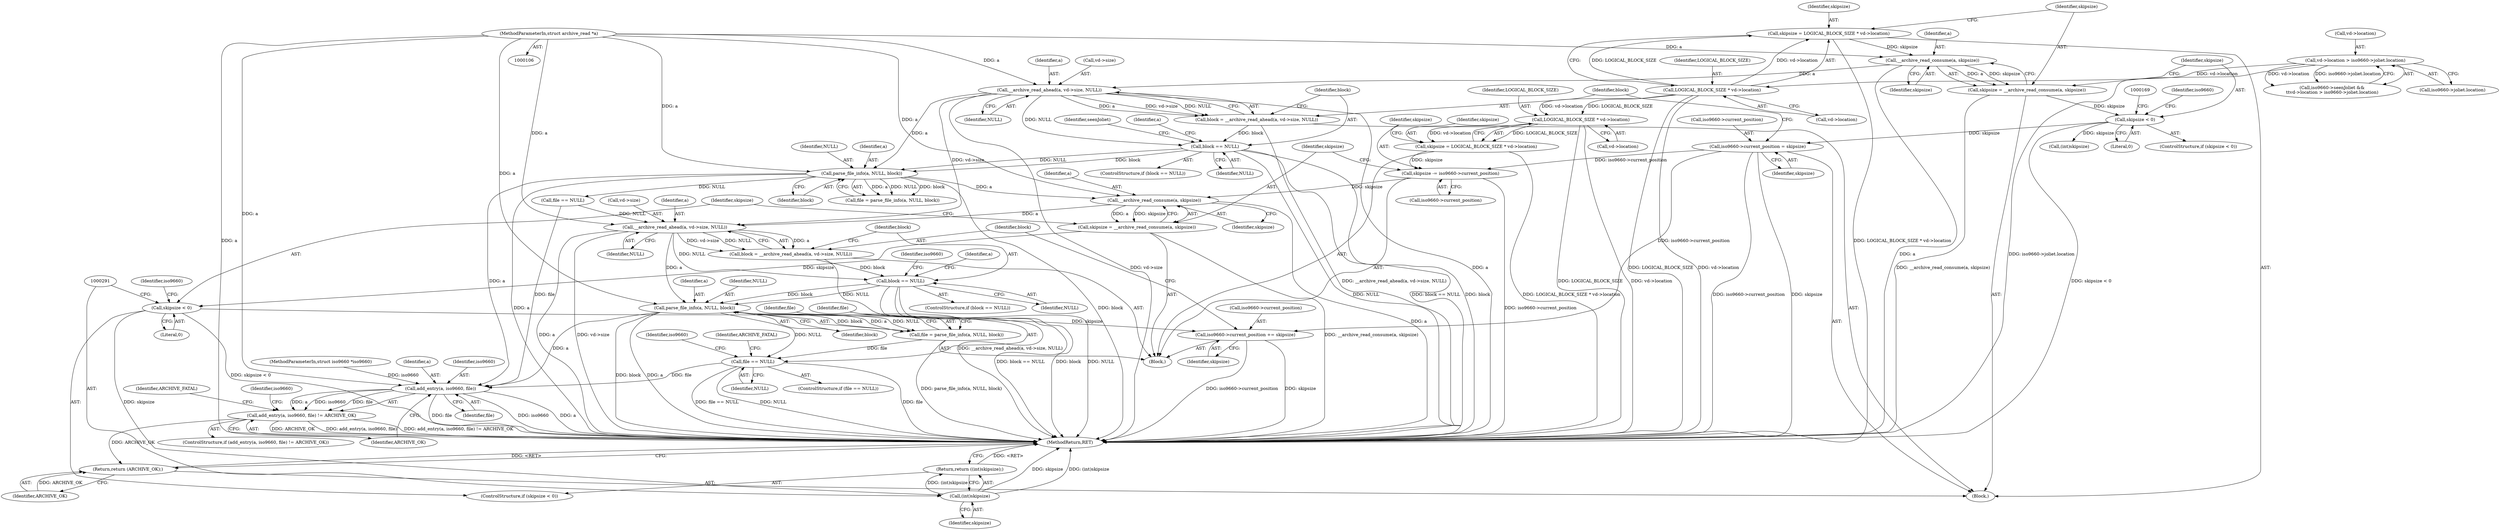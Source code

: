 digraph "1_libarchive_3ad08e01b4d253c66ae56414886089684155af22@API" {
"1000282" [label="(Call,__archive_read_consume(a, skipsize))"];
"1000210" [label="(Call,parse_file_info(a, NULL, block))"];
"1000178" [label="(Call,__archive_read_ahead(a, vd->size, NULL))"];
"1000160" [label="(Call,__archive_read_consume(a, skipsize))"];
"1000107" [label="(MethodParameterIn,struct archive_read *a)"];
"1000151" [label="(Call,skipsize = LOGICAL_BLOCK_SIZE * vd->location)"];
"1000153" [label="(Call,LOGICAL_BLOCK_SIZE * vd->location)"];
"1000136" [label="(Call,vd->location > iso9660->joliet.location)"];
"1000185" [label="(Call,block == NULL)"];
"1000176" [label="(Call,block = __archive_read_ahead(a, vd->size, NULL))"];
"1000275" [label="(Call,skipsize -= iso9660->current_position)"];
"1000171" [label="(Call,iso9660->current_position = skipsize)"];
"1000164" [label="(Call,skipsize < 0)"];
"1000158" [label="(Call,skipsize = __archive_read_consume(a, skipsize))"];
"1000268" [label="(Call,skipsize = LOGICAL_BLOCK_SIZE * vd->location)"];
"1000270" [label="(Call,LOGICAL_BLOCK_SIZE * vd->location)"];
"1000280" [label="(Call,skipsize = __archive_read_consume(a, skipsize))"];
"1000286" [label="(Call,skipsize < 0)"];
"1000290" [label="(Call,(int)skipsize)"];
"1000289" [label="(Return,return ((int)skipsize);)"];
"1000293" [label="(Call,iso9660->current_position += skipsize)"];
"1000300" [label="(Call,__archive_read_ahead(a, vd->size, NULL))"];
"1000298" [label="(Call,block = __archive_read_ahead(a, vd->size, NULL))"];
"1000307" [label="(Call,block == NULL)"];
"1000327" [label="(Call,parse_file_info(a, NULL, block))"];
"1000325" [label="(Call,file = parse_file_info(a, NULL, block))"];
"1000332" [label="(Call,file == NULL)"];
"1000344" [label="(Call,add_entry(a, iso9660, file))"];
"1000343" [label="(Call,add_entry(a, iso9660, file) != ARCHIVE_OK)"];
"1000370" [label="(Return,return (ARCHIVE_OK);)"];
"1000140" [label="(Call,iso9660->joliet.location)"];
"1000172" [label="(Call,iso9660->current_position)"];
"1000136" [label="(Call,vd->location > iso9660->joliet.location)"];
"1000192" [label="(Identifier,a)"];
"1000213" [label="(Identifier,block)"];
"1000171" [label="(Call,iso9660->current_position = skipsize)"];
"1000298" [label="(Call,block = __archive_read_ahead(a, vd->size, NULL))"];
"1000290" [label="(Call,(int)skipsize)"];
"1000212" [label="(Identifier,NULL)"];
"1000151" [label="(Call,skipsize = LOGICAL_BLOCK_SIZE * vd->location)"];
"1000348" [label="(Identifier,ARCHIVE_OK)"];
"1000269" [label="(Identifier,skipsize)"];
"1000326" [label="(Identifier,file)"];
"1000307" [label="(Call,block == NULL)"];
"1000164" [label="(Call,skipsize < 0)"];
"1000163" [label="(ControlStructure,if (skipsize < 0))"];
"1000186" [label="(Identifier,block)"];
"1000350" [label="(Identifier,ARCHIVE_FATAL)"];
"1000300" [label="(Call,__archive_read_ahead(a, vd->size, NULL))"];
"1000162" [label="(Identifier,skipsize)"];
"1000370" [label="(Return,return (ARCHIVE_OK);)"];
"1000208" [label="(Call,file = parse_file_info(a, NULL, block))"];
"1000295" [label="(Identifier,iso9660)"];
"1000261" [label="(Block,)"];
"1000282" [label="(Call,__archive_read_consume(a, skipsize))"];
"1000344" [label="(Call,add_entry(a, iso9660, file))"];
"1000330" [label="(Identifier,block)"];
"1000276" [label="(Identifier,skipsize)"];
"1000285" [label="(ControlStructure,if (skipsize < 0))"];
"1000271" [label="(Identifier,LOGICAL_BLOCK_SIZE)"];
"1000371" [label="(Identifier,ARCHIVE_OK)"];
"1000215" [label="(Call,file == NULL)"];
"1000325" [label="(Call,file = parse_file_info(a, NULL, block))"];
"1000322" [label="(Identifier,iso9660)"];
"1000153" [label="(Call,LOGICAL_BLOCK_SIZE * vd->location)"];
"1000331" [label="(ControlStructure,if (file == NULL))"];
"1000286" [label="(Call,skipsize < 0)"];
"1000160" [label="(Call,__archive_read_consume(a, skipsize))"];
"1000185" [label="(Call,block == NULL)"];
"1000280" [label="(Call,skipsize = __archive_read_consume(a, skipsize))"];
"1000158" [label="(Call,skipsize = __archive_read_consume(a, skipsize))"];
"1000293" [label="(Call,iso9660->current_position += skipsize)"];
"1000166" [label="(Literal,0)"];
"1000108" [label="(MethodParameterIn,struct iso9660 *iso9660)"];
"1000137" [label="(Call,vd->location)"];
"1000161" [label="(Identifier,a)"];
"1000333" [label="(Identifier,file)"];
"1000177" [label="(Identifier,block)"];
"1000270" [label="(Call,LOGICAL_BLOCK_SIZE * vd->location)"];
"1000306" [label="(ControlStructure,if (block == NULL))"];
"1000353" [label="(Identifier,iso9660)"];
"1000109" [label="(Block,)"];
"1000159" [label="(Identifier,skipsize)"];
"1000187" [label="(Identifier,NULL)"];
"1000283" [label="(Identifier,a)"];
"1000183" [label="(Identifier,NULL)"];
"1000152" [label="(Identifier,skipsize)"];
"1000210" [label="(Call,parse_file_info(a, NULL, block))"];
"1000328" [label="(Identifier,a)"];
"1000132" [label="(Call,iso9660->seenJoliet &&\n\t\tvd->location > iso9660->joliet.location)"];
"1000289" [label="(Return,return ((int)skipsize);)"];
"1000294" [label="(Call,iso9660->current_position)"];
"1000175" [label="(Identifier,skipsize)"];
"1000297" [label="(Identifier,skipsize)"];
"1000199" [label="(Identifier,seenJoliet)"];
"1000292" [label="(Identifier,skipsize)"];
"1000107" [label="(MethodParameterIn,struct archive_read *a)"];
"1000178" [label="(Call,__archive_read_ahead(a, vd->size, NULL))"];
"1000287" [label="(Identifier,skipsize)"];
"1000334" [label="(Identifier,NULL)"];
"1000345" [label="(Identifier,a)"];
"1000343" [label="(Call,add_entry(a, iso9660, file) != ARCHIVE_OK)"];
"1000184" [label="(ControlStructure,if (block == NULL))"];
"1000284" [label="(Identifier,skipsize)"];
"1000339" [label="(Identifier,iso9660)"];
"1000154" [label="(Identifier,LOGICAL_BLOCK_SIZE)"];
"1000155" [label="(Call,vd->location)"];
"1000342" [label="(ControlStructure,if (add_entry(a, iso9660, file) != ARCHIVE_OK))"];
"1000179" [label="(Identifier,a)"];
"1000302" [label="(Call,vd->size)"];
"1000288" [label="(Literal,0)"];
"1000305" [label="(Identifier,NULL)"];
"1000168" [label="(Call,(int)skipsize)"];
"1000268" [label="(Call,skipsize = LOGICAL_BLOCK_SIZE * vd->location)"];
"1000275" [label="(Call,skipsize -= iso9660->current_position)"];
"1000176" [label="(Call,block = __archive_read_ahead(a, vd->size, NULL))"];
"1000346" [label="(Identifier,iso9660)"];
"1000347" [label="(Identifier,file)"];
"1000372" [label="(MethodReturn,RET)"];
"1000272" [label="(Call,vd->location)"];
"1000299" [label="(Identifier,block)"];
"1000173" [label="(Identifier,iso9660)"];
"1000329" [label="(Identifier,NULL)"];
"1000165" [label="(Identifier,skipsize)"];
"1000277" [label="(Call,iso9660->current_position)"];
"1000336" [label="(Identifier,ARCHIVE_FATAL)"];
"1000281" [label="(Identifier,skipsize)"];
"1000309" [label="(Identifier,NULL)"];
"1000301" [label="(Identifier,a)"];
"1000314" [label="(Identifier,a)"];
"1000180" [label="(Call,vd->size)"];
"1000211" [label="(Identifier,a)"];
"1000332" [label="(Call,file == NULL)"];
"1000308" [label="(Identifier,block)"];
"1000327" [label="(Call,parse_file_info(a, NULL, block))"];
"1000282" -> "1000280"  [label="AST: "];
"1000282" -> "1000284"  [label="CFG: "];
"1000283" -> "1000282"  [label="AST: "];
"1000284" -> "1000282"  [label="AST: "];
"1000280" -> "1000282"  [label="CFG: "];
"1000282" -> "1000372"  [label="DDG: a"];
"1000282" -> "1000280"  [label="DDG: a"];
"1000282" -> "1000280"  [label="DDG: skipsize"];
"1000210" -> "1000282"  [label="DDG: a"];
"1000107" -> "1000282"  [label="DDG: a"];
"1000275" -> "1000282"  [label="DDG: skipsize"];
"1000282" -> "1000300"  [label="DDG: a"];
"1000210" -> "1000208"  [label="AST: "];
"1000210" -> "1000213"  [label="CFG: "];
"1000211" -> "1000210"  [label="AST: "];
"1000212" -> "1000210"  [label="AST: "];
"1000213" -> "1000210"  [label="AST: "];
"1000208" -> "1000210"  [label="CFG: "];
"1000210" -> "1000372"  [label="DDG: block"];
"1000210" -> "1000372"  [label="DDG: a"];
"1000210" -> "1000208"  [label="DDG: a"];
"1000210" -> "1000208"  [label="DDG: NULL"];
"1000210" -> "1000208"  [label="DDG: block"];
"1000178" -> "1000210"  [label="DDG: a"];
"1000107" -> "1000210"  [label="DDG: a"];
"1000185" -> "1000210"  [label="DDG: NULL"];
"1000185" -> "1000210"  [label="DDG: block"];
"1000210" -> "1000215"  [label="DDG: NULL"];
"1000210" -> "1000344"  [label="DDG: a"];
"1000178" -> "1000176"  [label="AST: "];
"1000178" -> "1000183"  [label="CFG: "];
"1000179" -> "1000178"  [label="AST: "];
"1000180" -> "1000178"  [label="AST: "];
"1000183" -> "1000178"  [label="AST: "];
"1000176" -> "1000178"  [label="CFG: "];
"1000178" -> "1000372"  [label="DDG: a"];
"1000178" -> "1000372"  [label="DDG: vd->size"];
"1000178" -> "1000176"  [label="DDG: a"];
"1000178" -> "1000176"  [label="DDG: vd->size"];
"1000178" -> "1000176"  [label="DDG: NULL"];
"1000160" -> "1000178"  [label="DDG: a"];
"1000107" -> "1000178"  [label="DDG: a"];
"1000178" -> "1000185"  [label="DDG: NULL"];
"1000178" -> "1000300"  [label="DDG: vd->size"];
"1000160" -> "1000158"  [label="AST: "];
"1000160" -> "1000162"  [label="CFG: "];
"1000161" -> "1000160"  [label="AST: "];
"1000162" -> "1000160"  [label="AST: "];
"1000158" -> "1000160"  [label="CFG: "];
"1000160" -> "1000372"  [label="DDG: a"];
"1000160" -> "1000158"  [label="DDG: a"];
"1000160" -> "1000158"  [label="DDG: skipsize"];
"1000107" -> "1000160"  [label="DDG: a"];
"1000151" -> "1000160"  [label="DDG: skipsize"];
"1000107" -> "1000106"  [label="AST: "];
"1000107" -> "1000372"  [label="DDG: a"];
"1000107" -> "1000300"  [label="DDG: a"];
"1000107" -> "1000327"  [label="DDG: a"];
"1000107" -> "1000344"  [label="DDG: a"];
"1000151" -> "1000109"  [label="AST: "];
"1000151" -> "1000153"  [label="CFG: "];
"1000152" -> "1000151"  [label="AST: "];
"1000153" -> "1000151"  [label="AST: "];
"1000159" -> "1000151"  [label="CFG: "];
"1000151" -> "1000372"  [label="DDG: LOGICAL_BLOCK_SIZE * vd->location"];
"1000153" -> "1000151"  [label="DDG: LOGICAL_BLOCK_SIZE"];
"1000153" -> "1000151"  [label="DDG: vd->location"];
"1000153" -> "1000155"  [label="CFG: "];
"1000154" -> "1000153"  [label="AST: "];
"1000155" -> "1000153"  [label="AST: "];
"1000153" -> "1000372"  [label="DDG: vd->location"];
"1000153" -> "1000372"  [label="DDG: LOGICAL_BLOCK_SIZE"];
"1000136" -> "1000153"  [label="DDG: vd->location"];
"1000153" -> "1000270"  [label="DDG: LOGICAL_BLOCK_SIZE"];
"1000153" -> "1000270"  [label="DDG: vd->location"];
"1000136" -> "1000132"  [label="AST: "];
"1000136" -> "1000140"  [label="CFG: "];
"1000137" -> "1000136"  [label="AST: "];
"1000140" -> "1000136"  [label="AST: "];
"1000132" -> "1000136"  [label="CFG: "];
"1000136" -> "1000372"  [label="DDG: iso9660->joliet.location"];
"1000136" -> "1000132"  [label="DDG: vd->location"];
"1000136" -> "1000132"  [label="DDG: iso9660->joliet.location"];
"1000185" -> "1000184"  [label="AST: "];
"1000185" -> "1000187"  [label="CFG: "];
"1000186" -> "1000185"  [label="AST: "];
"1000187" -> "1000185"  [label="AST: "];
"1000192" -> "1000185"  [label="CFG: "];
"1000199" -> "1000185"  [label="CFG: "];
"1000185" -> "1000372"  [label="DDG: block == NULL"];
"1000185" -> "1000372"  [label="DDG: block"];
"1000185" -> "1000372"  [label="DDG: NULL"];
"1000176" -> "1000185"  [label="DDG: block"];
"1000176" -> "1000109"  [label="AST: "];
"1000177" -> "1000176"  [label="AST: "];
"1000186" -> "1000176"  [label="CFG: "];
"1000176" -> "1000372"  [label="DDG: __archive_read_ahead(a, vd->size, NULL)"];
"1000275" -> "1000261"  [label="AST: "];
"1000275" -> "1000277"  [label="CFG: "];
"1000276" -> "1000275"  [label="AST: "];
"1000277" -> "1000275"  [label="AST: "];
"1000281" -> "1000275"  [label="CFG: "];
"1000275" -> "1000372"  [label="DDG: iso9660->current_position"];
"1000171" -> "1000275"  [label="DDG: iso9660->current_position"];
"1000268" -> "1000275"  [label="DDG: skipsize"];
"1000171" -> "1000109"  [label="AST: "];
"1000171" -> "1000175"  [label="CFG: "];
"1000172" -> "1000171"  [label="AST: "];
"1000175" -> "1000171"  [label="AST: "];
"1000177" -> "1000171"  [label="CFG: "];
"1000171" -> "1000372"  [label="DDG: iso9660->current_position"];
"1000171" -> "1000372"  [label="DDG: skipsize"];
"1000164" -> "1000171"  [label="DDG: skipsize"];
"1000171" -> "1000293"  [label="DDG: iso9660->current_position"];
"1000164" -> "1000163"  [label="AST: "];
"1000164" -> "1000166"  [label="CFG: "];
"1000165" -> "1000164"  [label="AST: "];
"1000166" -> "1000164"  [label="AST: "];
"1000169" -> "1000164"  [label="CFG: "];
"1000173" -> "1000164"  [label="CFG: "];
"1000164" -> "1000372"  [label="DDG: skipsize < 0"];
"1000158" -> "1000164"  [label="DDG: skipsize"];
"1000164" -> "1000168"  [label="DDG: skipsize"];
"1000158" -> "1000109"  [label="AST: "];
"1000159" -> "1000158"  [label="AST: "];
"1000165" -> "1000158"  [label="CFG: "];
"1000158" -> "1000372"  [label="DDG: __archive_read_consume(a, skipsize)"];
"1000268" -> "1000261"  [label="AST: "];
"1000268" -> "1000270"  [label="CFG: "];
"1000269" -> "1000268"  [label="AST: "];
"1000270" -> "1000268"  [label="AST: "];
"1000276" -> "1000268"  [label="CFG: "];
"1000268" -> "1000372"  [label="DDG: LOGICAL_BLOCK_SIZE * vd->location"];
"1000270" -> "1000268"  [label="DDG: LOGICAL_BLOCK_SIZE"];
"1000270" -> "1000268"  [label="DDG: vd->location"];
"1000270" -> "1000272"  [label="CFG: "];
"1000271" -> "1000270"  [label="AST: "];
"1000272" -> "1000270"  [label="AST: "];
"1000270" -> "1000372"  [label="DDG: vd->location"];
"1000270" -> "1000372"  [label="DDG: LOGICAL_BLOCK_SIZE"];
"1000280" -> "1000261"  [label="AST: "];
"1000281" -> "1000280"  [label="AST: "];
"1000287" -> "1000280"  [label="CFG: "];
"1000280" -> "1000372"  [label="DDG: __archive_read_consume(a, skipsize)"];
"1000280" -> "1000286"  [label="DDG: skipsize"];
"1000286" -> "1000285"  [label="AST: "];
"1000286" -> "1000288"  [label="CFG: "];
"1000287" -> "1000286"  [label="AST: "];
"1000288" -> "1000286"  [label="AST: "];
"1000291" -> "1000286"  [label="CFG: "];
"1000295" -> "1000286"  [label="CFG: "];
"1000286" -> "1000372"  [label="DDG: skipsize < 0"];
"1000286" -> "1000290"  [label="DDG: skipsize"];
"1000286" -> "1000293"  [label="DDG: skipsize"];
"1000290" -> "1000289"  [label="AST: "];
"1000290" -> "1000292"  [label="CFG: "];
"1000291" -> "1000290"  [label="AST: "];
"1000292" -> "1000290"  [label="AST: "];
"1000289" -> "1000290"  [label="CFG: "];
"1000290" -> "1000372"  [label="DDG: skipsize"];
"1000290" -> "1000372"  [label="DDG: (int)skipsize"];
"1000290" -> "1000289"  [label="DDG: (int)skipsize"];
"1000289" -> "1000285"  [label="AST: "];
"1000372" -> "1000289"  [label="CFG: "];
"1000289" -> "1000372"  [label="DDG: <RET>"];
"1000293" -> "1000261"  [label="AST: "];
"1000293" -> "1000297"  [label="CFG: "];
"1000294" -> "1000293"  [label="AST: "];
"1000297" -> "1000293"  [label="AST: "];
"1000299" -> "1000293"  [label="CFG: "];
"1000293" -> "1000372"  [label="DDG: iso9660->current_position"];
"1000293" -> "1000372"  [label="DDG: skipsize"];
"1000300" -> "1000298"  [label="AST: "];
"1000300" -> "1000305"  [label="CFG: "];
"1000301" -> "1000300"  [label="AST: "];
"1000302" -> "1000300"  [label="AST: "];
"1000305" -> "1000300"  [label="AST: "];
"1000298" -> "1000300"  [label="CFG: "];
"1000300" -> "1000372"  [label="DDG: a"];
"1000300" -> "1000372"  [label="DDG: vd->size"];
"1000300" -> "1000298"  [label="DDG: a"];
"1000300" -> "1000298"  [label="DDG: vd->size"];
"1000300" -> "1000298"  [label="DDG: NULL"];
"1000215" -> "1000300"  [label="DDG: NULL"];
"1000300" -> "1000307"  [label="DDG: NULL"];
"1000300" -> "1000327"  [label="DDG: a"];
"1000298" -> "1000261"  [label="AST: "];
"1000299" -> "1000298"  [label="AST: "];
"1000308" -> "1000298"  [label="CFG: "];
"1000298" -> "1000372"  [label="DDG: __archive_read_ahead(a, vd->size, NULL)"];
"1000298" -> "1000307"  [label="DDG: block"];
"1000307" -> "1000306"  [label="AST: "];
"1000307" -> "1000309"  [label="CFG: "];
"1000308" -> "1000307"  [label="AST: "];
"1000309" -> "1000307"  [label="AST: "];
"1000314" -> "1000307"  [label="CFG: "];
"1000322" -> "1000307"  [label="CFG: "];
"1000307" -> "1000372"  [label="DDG: NULL"];
"1000307" -> "1000372"  [label="DDG: block == NULL"];
"1000307" -> "1000372"  [label="DDG: block"];
"1000307" -> "1000327"  [label="DDG: NULL"];
"1000307" -> "1000327"  [label="DDG: block"];
"1000327" -> "1000325"  [label="AST: "];
"1000327" -> "1000330"  [label="CFG: "];
"1000328" -> "1000327"  [label="AST: "];
"1000329" -> "1000327"  [label="AST: "];
"1000330" -> "1000327"  [label="AST: "];
"1000325" -> "1000327"  [label="CFG: "];
"1000327" -> "1000372"  [label="DDG: a"];
"1000327" -> "1000372"  [label="DDG: block"];
"1000327" -> "1000325"  [label="DDG: a"];
"1000327" -> "1000325"  [label="DDG: NULL"];
"1000327" -> "1000325"  [label="DDG: block"];
"1000327" -> "1000332"  [label="DDG: NULL"];
"1000327" -> "1000344"  [label="DDG: a"];
"1000325" -> "1000261"  [label="AST: "];
"1000326" -> "1000325"  [label="AST: "];
"1000333" -> "1000325"  [label="CFG: "];
"1000325" -> "1000372"  [label="DDG: parse_file_info(a, NULL, block)"];
"1000325" -> "1000332"  [label="DDG: file"];
"1000332" -> "1000331"  [label="AST: "];
"1000332" -> "1000334"  [label="CFG: "];
"1000333" -> "1000332"  [label="AST: "];
"1000334" -> "1000332"  [label="AST: "];
"1000336" -> "1000332"  [label="CFG: "];
"1000339" -> "1000332"  [label="CFG: "];
"1000332" -> "1000372"  [label="DDG: NULL"];
"1000332" -> "1000372"  [label="DDG: file"];
"1000332" -> "1000372"  [label="DDG: file == NULL"];
"1000332" -> "1000344"  [label="DDG: file"];
"1000344" -> "1000343"  [label="AST: "];
"1000344" -> "1000347"  [label="CFG: "];
"1000345" -> "1000344"  [label="AST: "];
"1000346" -> "1000344"  [label="AST: "];
"1000347" -> "1000344"  [label="AST: "];
"1000348" -> "1000344"  [label="CFG: "];
"1000344" -> "1000372"  [label="DDG: file"];
"1000344" -> "1000372"  [label="DDG: iso9660"];
"1000344" -> "1000372"  [label="DDG: a"];
"1000344" -> "1000343"  [label="DDG: a"];
"1000344" -> "1000343"  [label="DDG: iso9660"];
"1000344" -> "1000343"  [label="DDG: file"];
"1000108" -> "1000344"  [label="DDG: iso9660"];
"1000215" -> "1000344"  [label="DDG: file"];
"1000343" -> "1000342"  [label="AST: "];
"1000343" -> "1000348"  [label="CFG: "];
"1000348" -> "1000343"  [label="AST: "];
"1000350" -> "1000343"  [label="CFG: "];
"1000353" -> "1000343"  [label="CFG: "];
"1000343" -> "1000372"  [label="DDG: add_entry(a, iso9660, file)"];
"1000343" -> "1000372"  [label="DDG: add_entry(a, iso9660, file) != ARCHIVE_OK"];
"1000343" -> "1000372"  [label="DDG: ARCHIVE_OK"];
"1000343" -> "1000370"  [label="DDG: ARCHIVE_OK"];
"1000370" -> "1000109"  [label="AST: "];
"1000370" -> "1000371"  [label="CFG: "];
"1000371" -> "1000370"  [label="AST: "];
"1000372" -> "1000370"  [label="CFG: "];
"1000370" -> "1000372"  [label="DDG: <RET>"];
"1000371" -> "1000370"  [label="DDG: ARCHIVE_OK"];
}
